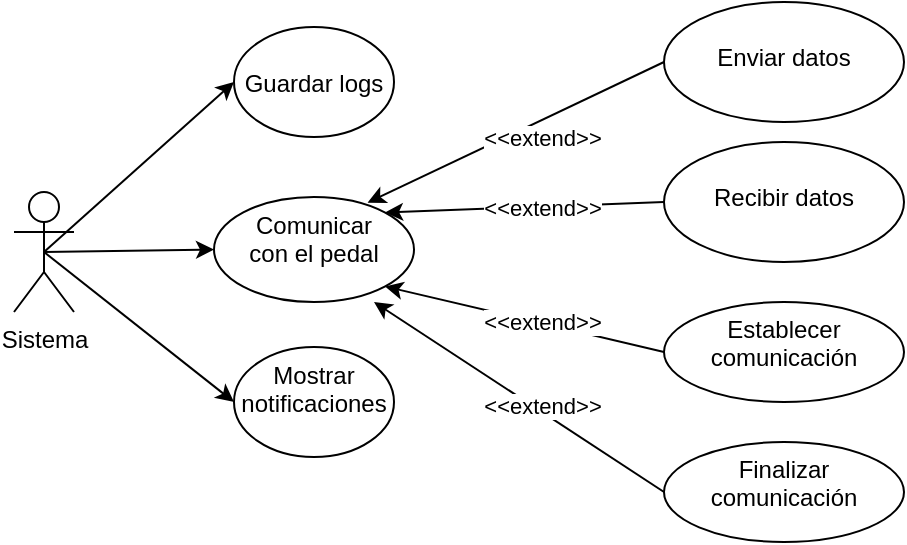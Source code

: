 <mxfile>
    <diagram id="_4jlmEs8nAf0eOCnK_hf" name="Page-1">
        <mxGraphModel dx="1784" dy="1176" grid="1" gridSize="10" guides="1" tooltips="1" connect="1" arrows="1" fold="1" page="1" pageScale="1" pageWidth="1100" pageHeight="850" math="0" shadow="0">
            <root>
                <mxCell id="0"/>
                <mxCell id="1" parent="0"/>
                <mxCell id="41" style="edgeStyle=none;html=1;exitX=0.5;exitY=0.5;exitDx=0;exitDy=0;exitPerimeter=0;entryX=0;entryY=0.5;entryDx=0;entryDy=0;" parent="1" source="29" target="33" edge="1">
                    <mxGeometry relative="1" as="geometry"/>
                </mxCell>
                <mxCell id="43" style="edgeStyle=none;html=1;exitX=0.5;exitY=0.5;exitDx=0;exitDy=0;exitPerimeter=0;entryX=0;entryY=0.5;entryDx=0;entryDy=0;" parent="1" source="29" target="35" edge="1">
                    <mxGeometry relative="1" as="geometry"/>
                </mxCell>
                <mxCell id="44" style="edgeStyle=none;html=1;exitX=0.5;exitY=0.5;exitDx=0;exitDy=0;exitPerimeter=0;entryX=0;entryY=0.5;entryDx=0;entryDy=0;" parent="1" source="29" target="39" edge="1">
                    <mxGeometry relative="1" as="geometry"/>
                </mxCell>
                <mxCell id="29" value="Sistema" style="shape=umlActor;verticalLabelPosition=bottom;verticalAlign=top;html=1;outlineConnect=0;" parent="1" vertex="1">
                    <mxGeometry x="328" y="385" width="30" height="60" as="geometry"/>
                </mxCell>
                <mxCell id="33" value="&lt;br&gt;Guardar logs" style="ellipse;whiteSpace=wrap;html=1;verticalAlign=top;" parent="1" vertex="1">
                    <mxGeometry x="438" y="302.5" width="80" height="55" as="geometry"/>
                </mxCell>
                <mxCell id="35" value="Comunicar &lt;br&gt;con el pedal" style="ellipse;whiteSpace=wrap;html=1;verticalAlign=top;" parent="1" vertex="1">
                    <mxGeometry x="428" y="387.5" width="100" height="52.5" as="geometry"/>
                </mxCell>
                <mxCell id="39" value="Mostrar notificaciones" style="ellipse;whiteSpace=wrap;html=1;verticalAlign=top;" parent="1" vertex="1">
                    <mxGeometry x="438" y="462.5" width="80" height="55" as="geometry"/>
                </mxCell>
                <mxCell id="55" style="edgeStyle=none;html=1;exitX=0;exitY=0.5;exitDx=0;exitDy=0;entryX=0.768;entryY=0.054;entryDx=0;entryDy=0;entryPerimeter=0;" parent="1" source="46" target="35" edge="1">
                    <mxGeometry relative="1" as="geometry"/>
                </mxCell>
                <mxCell id="59" value="&amp;lt;&amp;lt;extend&amp;gt;&amp;gt;" style="edgeLabel;html=1;align=center;verticalAlign=middle;resizable=0;points=[];" parent="55" vertex="1" connectable="0">
                    <mxGeometry x="-0.166" y="5" relative="1" as="geometry">
                        <mxPoint x="-2" y="4" as="offset"/>
                    </mxGeometry>
                </mxCell>
                <mxCell id="46" value="&lt;br&gt;Enviar datos" style="ellipse;whiteSpace=wrap;html=1;verticalAlign=top;" parent="1" vertex="1">
                    <mxGeometry x="653" y="290" width="120" height="60" as="geometry"/>
                </mxCell>
                <mxCell id="56" style="edgeStyle=none;html=1;exitX=0;exitY=0.5;exitDx=0;exitDy=0;entryX=1;entryY=0;entryDx=0;entryDy=0;" parent="1" source="47" target="35" edge="1">
                    <mxGeometry relative="1" as="geometry"/>
                </mxCell>
                <mxCell id="60" value="&amp;lt;&amp;lt;extend&amp;gt;&amp;gt;" style="edgeLabel;html=1;align=center;verticalAlign=middle;resizable=0;points=[];" parent="56" vertex="1" connectable="0">
                    <mxGeometry x="-0.08" relative="1" as="geometry">
                        <mxPoint x="3" as="offset"/>
                    </mxGeometry>
                </mxCell>
                <mxCell id="47" value="&lt;br&gt;Recibir datos" style="ellipse;whiteSpace=wrap;html=1;verticalAlign=top;" parent="1" vertex="1">
                    <mxGeometry x="653" y="360" width="120" height="60" as="geometry"/>
                </mxCell>
                <mxCell id="57" style="edgeStyle=none;html=1;exitX=0;exitY=0.5;exitDx=0;exitDy=0;entryX=1;entryY=1;entryDx=0;entryDy=0;" parent="1" source="49" target="35" edge="1">
                    <mxGeometry relative="1" as="geometry"/>
                </mxCell>
                <mxCell id="61" value="&amp;lt;&amp;lt;extend&amp;gt;&amp;gt;" style="edgeLabel;html=1;align=center;verticalAlign=middle;resizable=0;points=[];" parent="57" vertex="1" connectable="0">
                    <mxGeometry x="-0.094" relative="1" as="geometry">
                        <mxPoint x="2" as="offset"/>
                    </mxGeometry>
                </mxCell>
                <mxCell id="49" value="Establecer comunicación" style="ellipse;whiteSpace=wrap;html=1;verticalAlign=top;" parent="1" vertex="1">
                    <mxGeometry x="653" y="440" width="120" height="50" as="geometry"/>
                </mxCell>
                <mxCell id="58" style="edgeStyle=none;html=1;exitX=0;exitY=0.5;exitDx=0;exitDy=0;" parent="1" source="53" edge="1">
                    <mxGeometry relative="1" as="geometry">
                        <mxPoint x="508" y="440" as="targetPoint"/>
                    </mxGeometry>
                </mxCell>
                <mxCell id="62" value="&amp;lt;&amp;lt;extend&amp;gt;&amp;gt;" style="edgeLabel;html=1;align=center;verticalAlign=middle;resizable=0;points=[];" parent="58" vertex="1" connectable="0">
                    <mxGeometry x="-0.096" relative="1" as="geometry">
                        <mxPoint x="4" as="offset"/>
                    </mxGeometry>
                </mxCell>
                <mxCell id="53" value="Finalizar comunicación" style="ellipse;whiteSpace=wrap;html=1;verticalAlign=top;" parent="1" vertex="1">
                    <mxGeometry x="653" y="510" width="120" height="50" as="geometry"/>
                </mxCell>
            </root>
        </mxGraphModel>
    </diagram>
</mxfile>